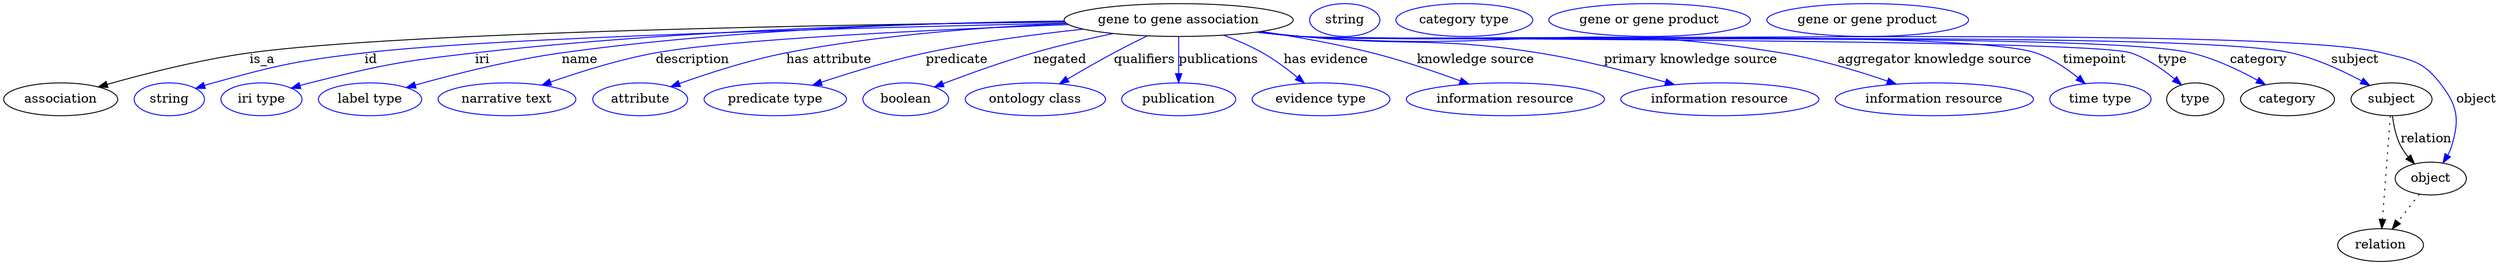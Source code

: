 digraph {
	graph [bb="0,0,2729.4,283"];
	node [label="\N"];
	"gene to gene association"	[height=0.5,
		label="gene to gene association",
		pos="1285.4,265",
		width=3.4844];
	association	[height=0.5,
		pos="62.394,178",
		width=1.7332];
	"gene to gene association" -> association	[label=is_a,
		lp="283.39,221.5",
		pos="e,103.55,191.56 1160.8,262.86 928.65,260.21 437.93,252.01 269.39,229 215.3,221.61 154.74,206.11 113.17,194.32"];
	id	[color=blue,
		height=0.5,
		label=string,
		pos="181.39,178",
		width=1.0652];
	"gene to gene association" -> id	[color=blue,
		label=id,
		lp="402.39,221.5",
		pos="e,210.12,189.93 1162.2,261.55 953.71,256.99 540.03,246.11 395.39,229 320.69,220.16 301.92,215.94 229.39,196 226.24,195.13 223,194.16 \
219.75,193.13",
		style=solid];
	iri	[color=blue,
		height=0.5,
		label="iri type",
		pos="282.39,178",
		width=1.2277];
	"gene to gene association" -> iri	[color=blue,
		label=iri,
		lp="524.39,221.5",
		pos="e,315,190.19 1160.1,263.47 1007.6,261.64 742.31,254.62 516.39,229 435.14,219.79 414.72,215.86 335.39,196 331.96,195.14 328.43,194.18 \
324.89,193.16",
		style=solid];
	name	[color=blue,
		height=0.5,
		label="label type",
		pos="401.39,178",
		width=1.5707];
	"gene to gene association" -> name	[color=blue,
		label=name,
		lp="631.39,221.5",
		pos="e,441.22,190.88 1159.9,263.97 1024.1,262.42 801.42,255.5 611.39,229 555.73,221.24 493.21,205.41 450.97,193.63",
		style=solid];
	description	[color=blue,
		height=0.5,
		label="narrative text",
		pos="551.39,178",
		width=2.0943];
	"gene to gene association" -> description	[color=blue,
		label=description,
		lp="753.89,221.5",
		pos="e,589.7,193.66 1164.8,260 1023.2,254.7 796.9,244.22 713.39,229 674.16,221.85 631.08,208.26 599.21,197.06",
		style=solid];
	"has attribute"	[color=blue,
		height=0.5,
		label=attribute,
		pos="696.39,178",
		width=1.4443];
	"gene to gene association" -> "has attribute"	[color=blue,
		label="has attribute",
		lp="903.39,221.5",
		pos="e,729.86,191.85 1162.4,261.18 1076.1,257.45 958.35,248.84 856.39,229 815.88,221.12 771.15,206.62 739.3,195.26",
		style=solid];
	predicate	[color=blue,
		height=0.5,
		label="predicate type",
		pos="844.39,178",
		width=2.1665];
	"gene to gene association" -> predicate	[color=blue,
		label=predicate,
		lp="1042.4,221.5",
		pos="e,885,193.49 1180.8,255.03 1128.6,249.48 1064.8,241.07 1008.4,229 969.62,220.7 926.79,207.5 894.62,196.75",
		style=solid];
	negated	[color=blue,
		height=0.5,
		label=boolean,
		pos="987.39,178",
		width=1.2999];
	"gene to gene association" -> negated	[color=blue,
		label=negated,
		lp="1155.4,221.5",
		pos="e,1018.5,191.48 1213.3,250.17 1185.9,244.39 1154.5,237.11 1126.4,229 1092.8,219.31 1055.6,205.77 1028.1,195.22",
		style=solid];
	qualifiers	[color=blue,
		height=0.5,
		label="ontology class",
		pos="1128.4,178",
		width=2.1304];
	"gene to gene association" -> qualifiers	[color=blue,
		label=qualifiers,
		lp="1247.9,221.5",
		pos="e,1154.9,195.02 1250.8,247.56 1239.2,241.85 1226.1,235.3 1214.4,229 1197.5,219.92 1179,209.3 1163.6,200.19",
		style=solid];
	publications	[color=blue,
		height=0.5,
		label=publication,
		pos="1285.4,178",
		width=1.7332];
	"gene to gene association" -> publications	[color=blue,
		label=publications,
		lp="1329.4,221.5",
		pos="e,1285.4,196.18 1285.4,246.8 1285.4,235.16 1285.4,219.55 1285.4,206.24",
		style=solid];
	"has evidence"	[color=blue,
		height=0.5,
		label="evidence type",
		pos="1441.4,178",
		width=2.0943];
	"gene to gene association" -> "has evidence"	[color=blue,
		label="has evidence",
		lp="1446.9,221.5",
		pos="e,1423.1,195.69 1334.9,248.29 1349,242.98 1364.1,236.47 1377.4,229 1390.7,221.48 1404.3,211.34 1415.5,202.15",
		style=solid];
	"knowledge source"	[color=blue,
		height=0.5,
		label="information resource",
		pos="1643.4,178",
		width=3.015];
	"gene to gene association" -> "knowledge source"	[color=blue,
		label="knowledge source",
		lp="1610.9,221.5",
		pos="e,1603.3,194.73 1375.8,252.46 1413.7,246.75 1458,238.93 1497.4,229 1530,220.77 1565.8,208.57 1593.8,198.28",
		style=solid];
	"primary knowledge source"	[color=blue,
		height=0.5,
		label="information resource",
		pos="1878.4,178",
		width=3.015];
	"gene to gene association" -> "primary knowledge source"	[color=blue,
		label="primary knowledge source",
		lp="1846.4,221.5",
		pos="e,1828.6,194.12 1373.5,252.18 1389.1,250.29 1405.2,248.48 1420.4,247 1535.2,235.79 1565.4,247.13 1679.4,229 1726.9,221.44 1779.7,\
207.94 1818.9,196.87",
		style=solid];
	"aggregator knowledge source"	[color=blue,
		height=0.5,
		label="information resource",
		pos="2113.4,178",
		width=3.015];
	"gene to gene association" -> "aggregator knowledge source"	[color=blue,
		label="aggregator knowledge source",
		lp="2113.9,221.5",
		pos="e,2071.6,194.68 1372.1,251.9 1388.1,250 1404.7,248.25 1420.4,247 1653.1,228.4 1715,266.6 1945.4,229 1985.3,222.49 2029,209.29 2061.8,\
198.08",
		style=solid];
	timepoint	[color=blue,
		height=0.5,
		label="time type",
		pos="2295.4,178",
		width=1.5346];
	"gene to gene association" -> timepoint	[color=blue,
		label=timepoint,
		lp="2289.4,221.5",
		pos="e,2278.6,195.19 1371.3,251.84 1387.6,249.91 1404.5,248.18 1420.4,247 1509.5,240.41 2139.5,256.94 2224.4,229 2241.4,223.39 2258,212.2 \
2270.8,201.83",
		style=solid];
	type	[height=0.5,
		pos="2399.4,178",
		width=0.86659];
	"gene to gene association" -> type	[color=blue,
		label=type,
		lp="2374.4,221.5",
		pos="e,2384.3,193.76 1371.3,251.8 1387.6,249.88 1404.5,248.16 1420.4,247 1470.7,243.34 2280.4,244.71 2328.4,229 2346.1,223.18 2363.3,\
211.29 2376.4,200.56",
		style=solid];
	category	[height=0.5,
		pos="2500.4,178",
		width=1.4263];
	"gene to gene association" -> category	[color=blue,
		label=category,
		lp="2468.9,221.5",
		pos="e,2476.2,194.05 1371,251.83 1387.3,249.89 1404.4,248.15 1420.4,247 1528.4,239.23 2289,253.64 2394.4,229 2420.2,222.98 2447.1,210.16 \
2467.4,199.02",
		style=solid];
	subject	[height=0.5,
		pos="2614.4,178",
		width=1.2277];
	"gene to gene association" -> subject	[color=blue,
		label=subject,
		lp="2574.4,221.5",
		pos="e,2590.5,193.34 1371,251.8 1387.3,249.87 1404.4,248.14 1420.4,247 1540.6,238.46 2386.9,255.48 2504.4,229 2531.7,222.85 2560.4,209.56 \
2581.6,198.22",
		style=solid];
	object	[height=0.5,
		pos="2657.4,91",
		width=1.0832];
	"gene to gene association" -> object	[color=blue,
		label=object,
		lp="2707.4,178",
		pos="e,2670.8,108.09 1371,251.79 1387.3,249.86 1404.4,248.13 1420.4,247 1551.6,237.77 2476.9,261.41 2604.4,229 2635,221.21 2648,220.93 \
2667.4,196 2686.6,171.39 2689.3,156.9 2680.4,127 2679.4,123.55 2677.9,120.13 2676.1,116.85",
		style=solid];
	association_type	[color=blue,
		height=0.5,
		label=string,
		pos="1467.4,265",
		width=1.0652];
	association_category	[color=blue,
		height=0.5,
		label="category type",
		pos="1598.4,265",
		width=2.0762];
	subject -> object	[label=relation,
		lp="2652.4,134.5",
		pos="e,2639.5,107.23 2615.5,159.55 2616.7,149.57 2619.2,137.07 2624.4,127 2626.6,122.68 2629.5,118.52 2632.7,114.66"];
	relation	[height=0.5,
		pos="2602.4,18",
		width=1.2999];
	subject -> relation	[pos="e,2603.7,36.188 2613.1,159.79 2611,132.48 2607,78.994 2604.5,46.38",
		style=dotted];
	"gene to gene association_subject"	[color=blue,
		height=0.5,
		label="gene or gene product",
		pos="1801.4,265",
		width=3.0692];
	object -> relation	[pos="e,2615.2,35.54 2644.9,73.889 2638,64.939 2629.2,53.617 2621.4,43.584",
		style=dotted];
	"gene to gene association_object"	[color=blue,
		height=0.5,
		label="gene or gene product",
		pos="2040.4,265",
		width=3.0692];
}
